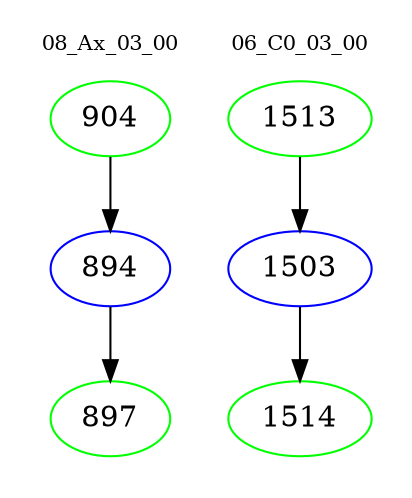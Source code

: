 digraph{
subgraph cluster_0 {
color = white
label = "08_Ax_03_00";
fontsize=10;
T0_904 [label="904", color="green"]
T0_904 -> T0_894 [color="black"]
T0_894 [label="894", color="blue"]
T0_894 -> T0_897 [color="black"]
T0_897 [label="897", color="green"]
}
subgraph cluster_1 {
color = white
label = "06_C0_03_00";
fontsize=10;
T1_1513 [label="1513", color="green"]
T1_1513 -> T1_1503 [color="black"]
T1_1503 [label="1503", color="blue"]
T1_1503 -> T1_1514 [color="black"]
T1_1514 [label="1514", color="green"]
}
}
